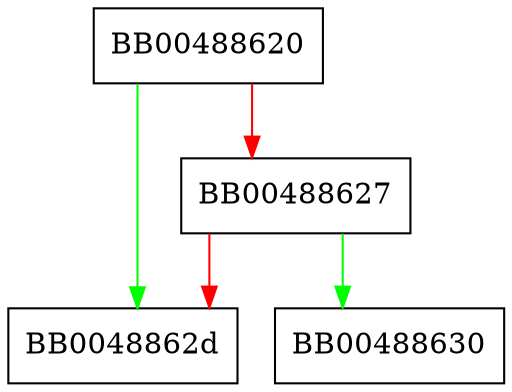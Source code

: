 digraph SSL_is_dtls {
  node [shape="box"];
  graph [splines=ortho];
  BB00488620 -> BB0048862d [color="green"];
  BB00488620 -> BB00488627 [color="red"];
  BB00488627 -> BB00488630 [color="green"];
  BB00488627 -> BB0048862d [color="red"];
}